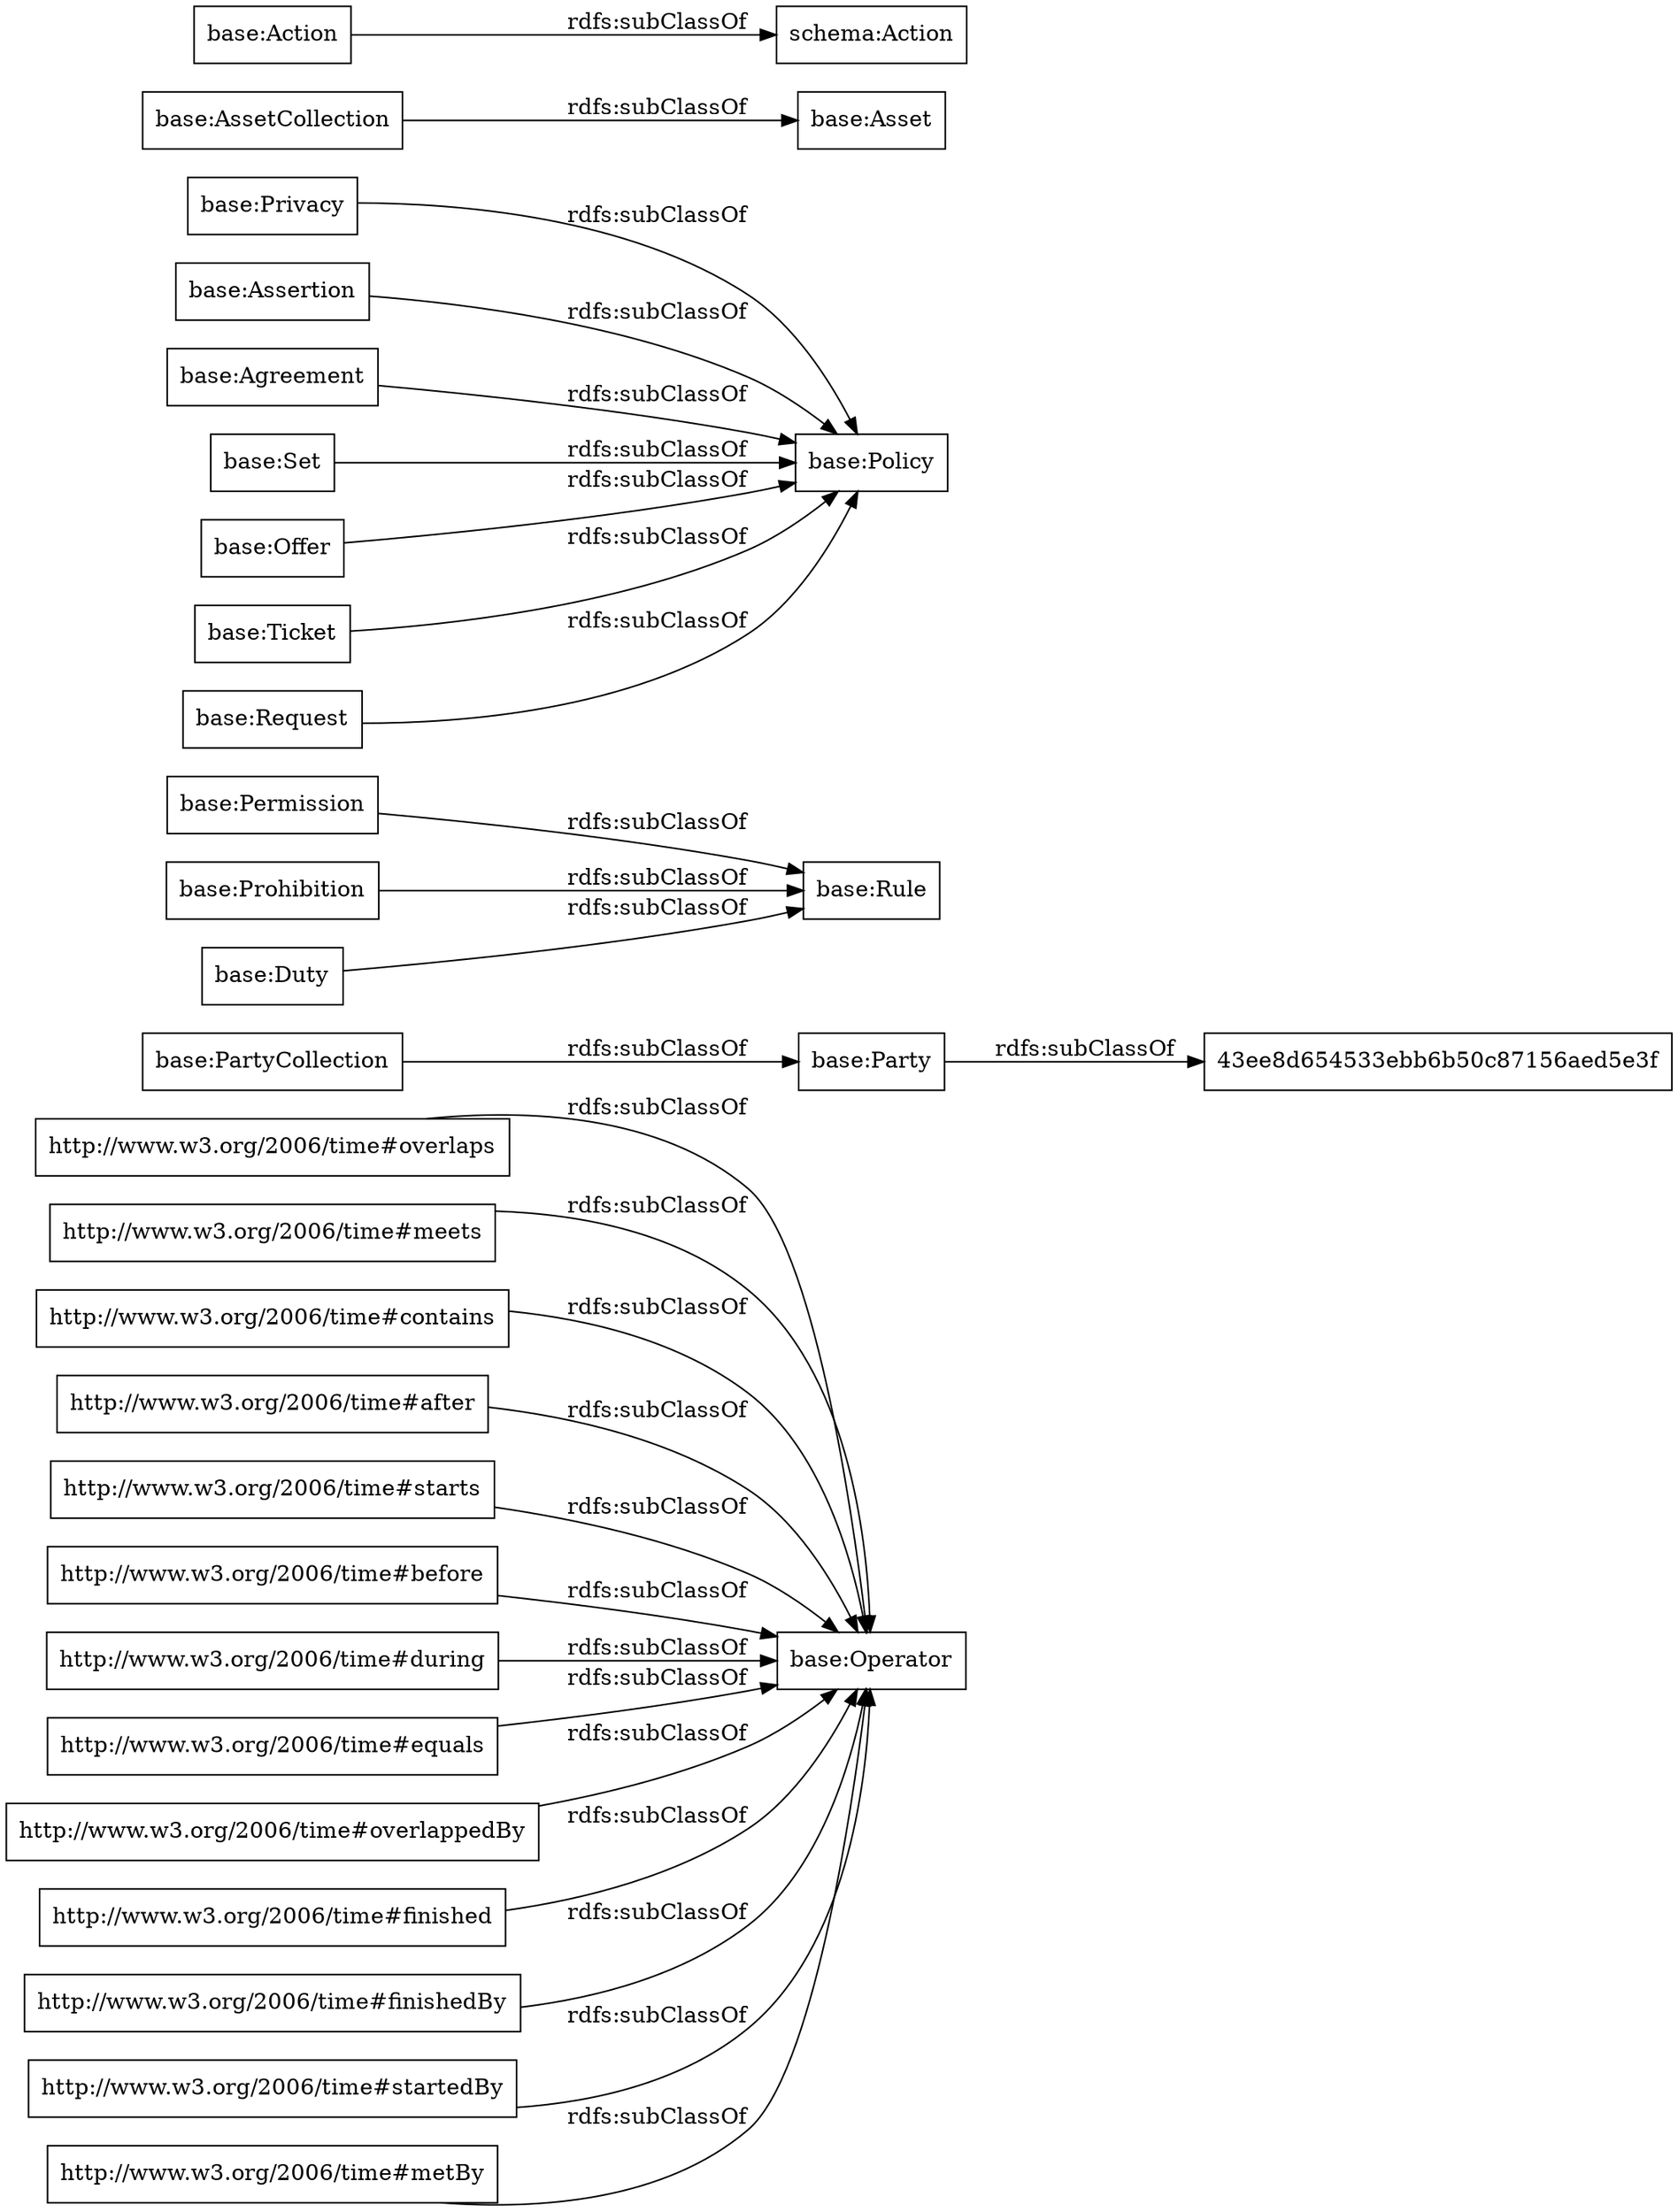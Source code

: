 digraph ar2dtool_diagram { 
rankdir=LR;
size="1000"
node [shape = rectangle, color="black"]; "http://www.w3.org/2006/time#overlaps" "http://www.w3.org/2006/time#meets" "base:PartyCollection" "base:Permission" "base:Privacy" "http://www.w3.org/2006/time#contains" "base:Prohibition" "base:Asset" "base:Rule" "http://www.w3.org/2006/time#after" "base:AssetCollection" "base:Assertion" "http://www.w3.org/2006/time#starts" "base:Agreement" "http://www.w3.org/2006/time#before" "http://www.w3.org/2006/time#during" "schema:Action" "http://www.w3.org/2006/time#equals" "base:Duty" "http://www.w3.org/2006/time#overlappedBy" "43ee8d654533ebb6b50c87156aed5e3f" "http://www.w3.org/2006/time#finished" "base:Set" "base:Action" "base:Policy" "base:Party" "http://www.w3.org/2006/time#finishedBy" "base:Offer" "base:Operator" "http://www.w3.org/2006/time#startedBy" "http://www.w3.org/2006/time#metBy" "base:Ticket" "base:Request" ; /*classes style*/
	"base:Assertion" -> "base:Policy" [ label = "rdfs:subClassOf" ];
	"base:Ticket" -> "base:Policy" [ label = "rdfs:subClassOf" ];
	"http://www.w3.org/2006/time#metBy" -> "base:Operator" [ label = "rdfs:subClassOf" ];
	"http://www.w3.org/2006/time#meets" -> "base:Operator" [ label = "rdfs:subClassOf" ];
	"http://www.w3.org/2006/time#overlaps" -> "base:Operator" [ label = "rdfs:subClassOf" ];
	"base:Set" -> "base:Policy" [ label = "rdfs:subClassOf" ];
	"base:Action" -> "schema:Action" [ label = "rdfs:subClassOf" ];
	"base:Permission" -> "base:Rule" [ label = "rdfs:subClassOf" ];
	"http://www.w3.org/2006/time#after" -> "base:Operator" [ label = "rdfs:subClassOf" ];
	"http://www.w3.org/2006/time#finished" -> "base:Operator" [ label = "rdfs:subClassOf" ];
	"base:Request" -> "base:Policy" [ label = "rdfs:subClassOf" ];
	"http://www.w3.org/2006/time#contains" -> "base:Operator" [ label = "rdfs:subClassOf" ];
	"base:PartyCollection" -> "base:Party" [ label = "rdfs:subClassOf" ];
	"http://www.w3.org/2006/time#finishedBy" -> "base:Operator" [ label = "rdfs:subClassOf" ];
	"base:Party" -> "43ee8d654533ebb6b50c87156aed5e3f" [ label = "rdfs:subClassOf" ];
	"base:Prohibition" -> "base:Rule" [ label = "rdfs:subClassOf" ];
	"base:AssetCollection" -> "base:Asset" [ label = "rdfs:subClassOf" ];
	"http://www.w3.org/2006/time#overlappedBy" -> "base:Operator" [ label = "rdfs:subClassOf" ];
	"base:Agreement" -> "base:Policy" [ label = "rdfs:subClassOf" ];
	"base:Duty" -> "base:Rule" [ label = "rdfs:subClassOf" ];
	"http://www.w3.org/2006/time#equals" -> "base:Operator" [ label = "rdfs:subClassOf" ];
	"http://www.w3.org/2006/time#startedBy" -> "base:Operator" [ label = "rdfs:subClassOf" ];
	"http://www.w3.org/2006/time#during" -> "base:Operator" [ label = "rdfs:subClassOf" ];
	"base:Offer" -> "base:Policy" [ label = "rdfs:subClassOf" ];
	"base:Privacy" -> "base:Policy" [ label = "rdfs:subClassOf" ];
	"http://www.w3.org/2006/time#before" -> "base:Operator" [ label = "rdfs:subClassOf" ];
	"http://www.w3.org/2006/time#starts" -> "base:Operator" [ label = "rdfs:subClassOf" ];

}
